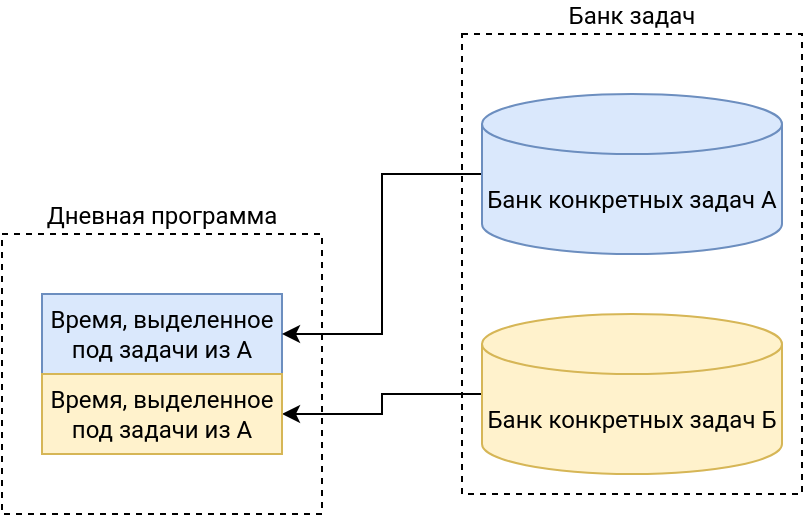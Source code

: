 <mxfile version="15.4.0" type="device"><diagram id="fsbvL60QpfTfcQN542h6" name="Page-1"><mxGraphModel dx="749" dy="556" grid="1" gridSize="10" guides="1" tooltips="1" connect="1" arrows="1" fold="1" page="1" pageScale="1" pageWidth="850" pageHeight="1100" math="0" shadow="0"><root><mxCell id="0"/><mxCell id="1" parent="0"/><mxCell id="WdEQnViUHSeQ3GMivTfN-6" value="Дневная программа" style="rounded=0;whiteSpace=wrap;html=1;fontFamily=roboto;fillColor=none;dashed=1;labelPosition=center;verticalLabelPosition=top;align=center;verticalAlign=bottom;" vertex="1" parent="1"><mxGeometry x="340" y="250" width="160" height="140" as="geometry"/></mxCell><mxCell id="WdEQnViUHSeQ3GMivTfN-7" value="Банк задач" style="rounded=0;whiteSpace=wrap;html=1;fontFamily=roboto;fillColor=none;dashed=1;labelPosition=center;verticalLabelPosition=top;align=center;verticalAlign=bottom;fontColor=default;" vertex="1" parent="1"><mxGeometry x="570" y="150" width="170" height="230" as="geometry"/></mxCell><mxCell id="C_gEaSlcBccK4PcAUHz6-1" value="Время, выделенное под задачи из А" style="rounded=0;whiteSpace=wrap;html=1;fillColor=#dae8fc;strokeColor=#6c8ebf;fontFamily=roboto;" parent="1" vertex="1"><mxGeometry x="360" y="280" width="120" height="40" as="geometry"/></mxCell><mxCell id="WdEQnViUHSeQ3GMivTfN-2" style="edgeStyle=orthogonalEdgeStyle;rounded=0;orthogonalLoop=1;jettySize=auto;html=1;exitX=0;exitY=0.5;exitDx=0;exitDy=0;exitPerimeter=0;entryX=1;entryY=0.5;entryDx=0;entryDy=0;fontFamily=roboto;" edge="1" parent="1" source="C_gEaSlcBccK4PcAUHz6-4" target="C_gEaSlcBccK4PcAUHz6-1"><mxGeometry relative="1" as="geometry"/></mxCell><mxCell id="C_gEaSlcBccK4PcAUHz6-4" value="&lt;span style=&quot;font-size: 12px; font-style: normal; font-weight: 400; letter-spacing: normal; text-align: center; text-indent: 0px; text-transform: none; word-spacing: 0px; display: inline; float: none;&quot;&gt;Банк конкретных задач А&lt;/span&gt;" style="shape=cylinder3;whiteSpace=wrap;html=1;boundedLbl=1;backgroundOutline=1;size=15;fillColor=#dae8fc;strokeColor=#6c8ebf;fontFamily=roboto;fontColor=default;labelBackgroundColor=none;" parent="1" vertex="1"><mxGeometry x="580" y="180" width="150" height="80" as="geometry"/></mxCell><mxCell id="WdEQnViUHSeQ3GMivTfN-4" style="edgeStyle=orthogonalEdgeStyle;rounded=0;orthogonalLoop=1;jettySize=auto;html=1;exitX=0;exitY=0.5;exitDx=0;exitDy=0;exitPerimeter=0;entryX=1;entryY=0.5;entryDx=0;entryDy=0;fontFamily=roboto;" edge="1" parent="1" source="WdEQnViUHSeQ3GMivTfN-3" target="WdEQnViUHSeQ3GMivTfN-5"><mxGeometry relative="1" as="geometry"><mxPoint x="480" y="340.0" as="targetPoint"/></mxGeometry></mxCell><mxCell id="WdEQnViUHSeQ3GMivTfN-3" value="&lt;span style=&quot;color: rgb(0, 0, 0); font-size: 12px; font-style: normal; font-weight: 400; letter-spacing: normal; text-align: center; text-indent: 0px; text-transform: none; word-spacing: 0px; display: inline; float: none;&quot;&gt;Банк конкретных задач Б&lt;/span&gt;" style="shape=cylinder3;whiteSpace=wrap;html=1;boundedLbl=1;backgroundOutline=1;size=15;fillColor=#fff2cc;strokeColor=#d6b656;fontFamily=roboto;labelBackgroundColor=none;" vertex="1" parent="1"><mxGeometry x="580" y="290" width="150" height="80" as="geometry"/></mxCell><mxCell id="WdEQnViUHSeQ3GMivTfN-5" value="Время, выделенное под задачи из А" style="rounded=0;whiteSpace=wrap;html=1;fillColor=#fff2cc;strokeColor=#d6b656;fontFamily=roboto;" vertex="1" parent="1"><mxGeometry x="360" y="320" width="120" height="40" as="geometry"/></mxCell></root></mxGraphModel></diagram></mxfile>